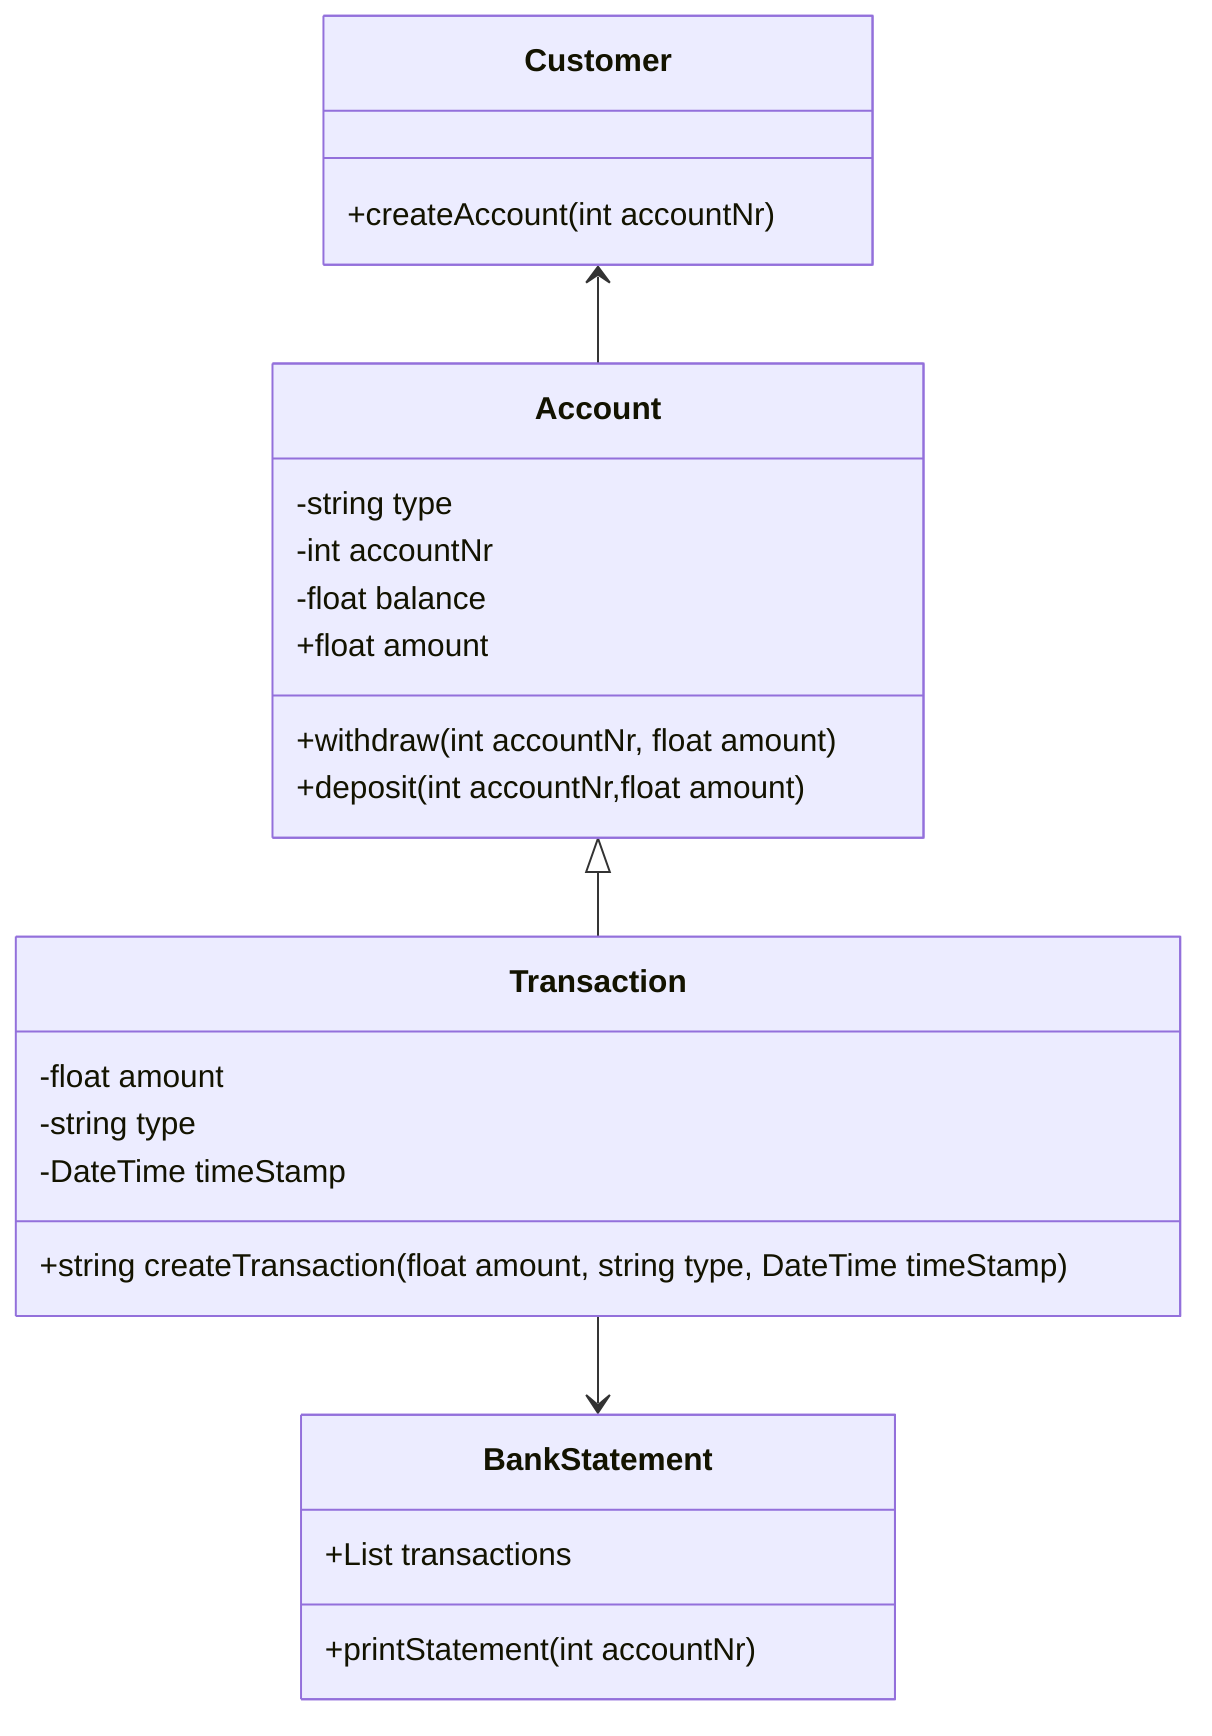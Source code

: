 classDiagram

    Customer <-- Account
    Transaction --> BankStatement
    Account <|-- Transaction
    
    class Customer {
        +createAccount(int accountNr)
    }

    class Account{
        -string type
        -int accountNr
        -float balance
        +float amount
        +withdraw(int accountNr, float amount)
        +deposit(int accountNr,float amount)
    }
    class Transaction{
        -float amount
        -string type
        -DateTime timeStamp
        +string createTransaction(float amount, string type, DateTime timeStamp)
    }
    class BankStatement{
        +List<Transaction> transactions
        +printStatement(int accountNr)
    }